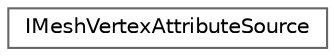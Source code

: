 digraph "Graphical Class Hierarchy"
{
 // INTERACTIVE_SVG=YES
 // LATEX_PDF_SIZE
  bgcolor="transparent";
  edge [fontname=Helvetica,fontsize=10,labelfontname=Helvetica,labelfontsize=10];
  node [fontname=Helvetica,fontsize=10,shape=box,height=0.2,width=0.4];
  rankdir="LR";
  Node0 [id="Node000000",label="IMeshVertexAttributeSource",height=0.2,width=0.4,color="grey40", fillcolor="white", style="filled",URL="$dc/d78/classIMeshVertexAttributeSource.html",tooltip="Abstract interface to a set of single-channel indexed floating-point attributes."];
}
